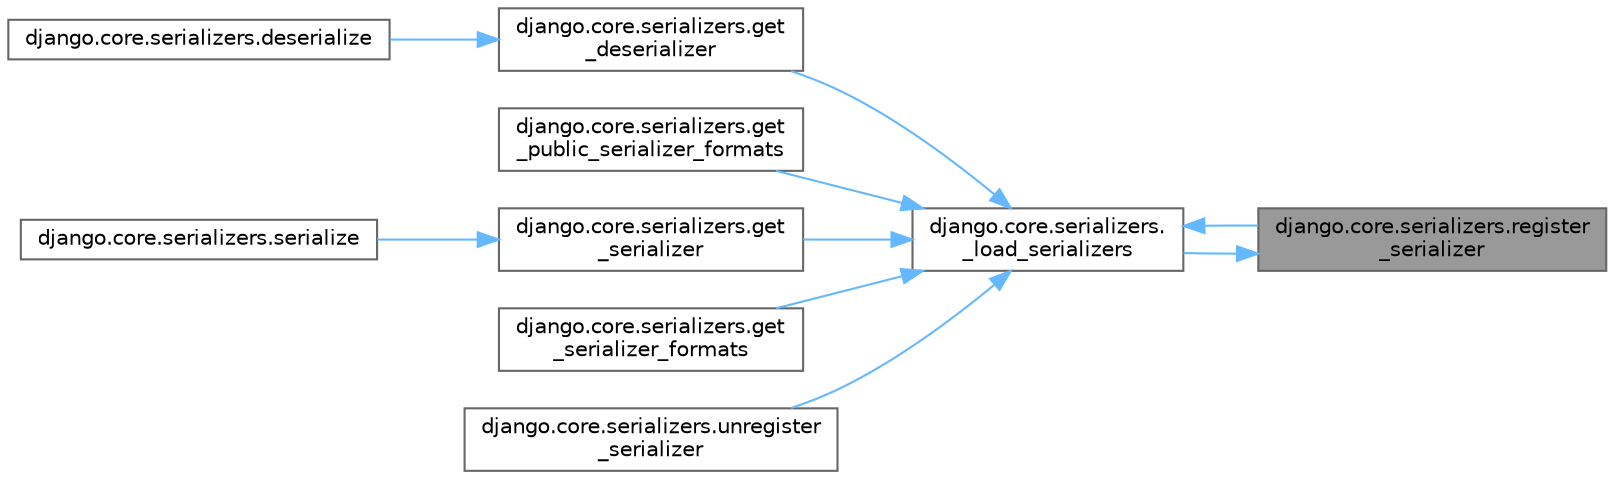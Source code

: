 digraph "django.core.serializers.register_serializer"
{
 // LATEX_PDF_SIZE
  bgcolor="transparent";
  edge [fontname=Helvetica,fontsize=10,labelfontname=Helvetica,labelfontsize=10];
  node [fontname=Helvetica,fontsize=10,shape=box,height=0.2,width=0.4];
  rankdir="RL";
  Node1 [id="Node000001",label="django.core.serializers.register\l_serializer",height=0.2,width=0.4,color="gray40", fillcolor="grey60", style="filled", fontcolor="black",tooltip=" "];
  Node1 -> Node2 [id="edge1_Node000001_Node000002",dir="back",color="steelblue1",style="solid",tooltip=" "];
  Node2 [id="Node000002",label="django.core.serializers.\l_load_serializers",height=0.2,width=0.4,color="grey40", fillcolor="white", style="filled",URL="$namespacedjango_1_1core_1_1serializers.html#aefd7d4c62ab5ff4e858b3626f848a64a",tooltip=" "];
  Node2 -> Node3 [id="edge2_Node000002_Node000003",dir="back",color="steelblue1",style="solid",tooltip=" "];
  Node3 [id="Node000003",label="django.core.serializers.get\l_deserializer",height=0.2,width=0.4,color="grey40", fillcolor="white", style="filled",URL="$namespacedjango_1_1core_1_1serializers.html#ad2937664a96a459b533bc12adaefeda3",tooltip=" "];
  Node3 -> Node4 [id="edge3_Node000003_Node000004",dir="back",color="steelblue1",style="solid",tooltip=" "];
  Node4 [id="Node000004",label="django.core.serializers.deserialize",height=0.2,width=0.4,color="grey40", fillcolor="white", style="filled",URL="$namespacedjango_1_1core_1_1serializers.html#a60d8de446fe60fd8336f95df641cc6c3",tooltip=" "];
  Node2 -> Node5 [id="edge4_Node000002_Node000005",dir="back",color="steelblue1",style="solid",tooltip=" "];
  Node5 [id="Node000005",label="django.core.serializers.get\l_public_serializer_formats",height=0.2,width=0.4,color="grey40", fillcolor="white", style="filled",URL="$namespacedjango_1_1core_1_1serializers.html#a324852cd1420ea6e6e141f0b10e84a21",tooltip=" "];
  Node2 -> Node6 [id="edge5_Node000002_Node000006",dir="back",color="steelblue1",style="solid",tooltip=" "];
  Node6 [id="Node000006",label="django.core.serializers.get\l_serializer",height=0.2,width=0.4,color="grey40", fillcolor="white", style="filled",URL="$namespacedjango_1_1core_1_1serializers.html#afc69c9e300942ba0c8475a644277ba10",tooltip=" "];
  Node6 -> Node7 [id="edge6_Node000006_Node000007",dir="back",color="steelblue1",style="solid",tooltip=" "];
  Node7 [id="Node000007",label="django.core.serializers.serialize",height=0.2,width=0.4,color="grey40", fillcolor="white", style="filled",URL="$namespacedjango_1_1core_1_1serializers.html#a2862dbeea1255111d428e53b48b99351",tooltip=" "];
  Node2 -> Node8 [id="edge7_Node000002_Node000008",dir="back",color="steelblue1",style="solid",tooltip=" "];
  Node8 [id="Node000008",label="django.core.serializers.get\l_serializer_formats",height=0.2,width=0.4,color="grey40", fillcolor="white", style="filled",URL="$namespacedjango_1_1core_1_1serializers.html#ab99a70a4e2265283337cf08e7c5145f0",tooltip=" "];
  Node2 -> Node1 [id="edge8_Node000002_Node000001",dir="back",color="steelblue1",style="solid",tooltip=" "];
  Node2 -> Node9 [id="edge9_Node000002_Node000009",dir="back",color="steelblue1",style="solid",tooltip=" "];
  Node9 [id="Node000009",label="django.core.serializers.unregister\l_serializer",height=0.2,width=0.4,color="grey40", fillcolor="white", style="filled",URL="$namespacedjango_1_1core_1_1serializers.html#a5bbc8d7b03d696453d2faf7814a4d92b",tooltip=" "];
}
